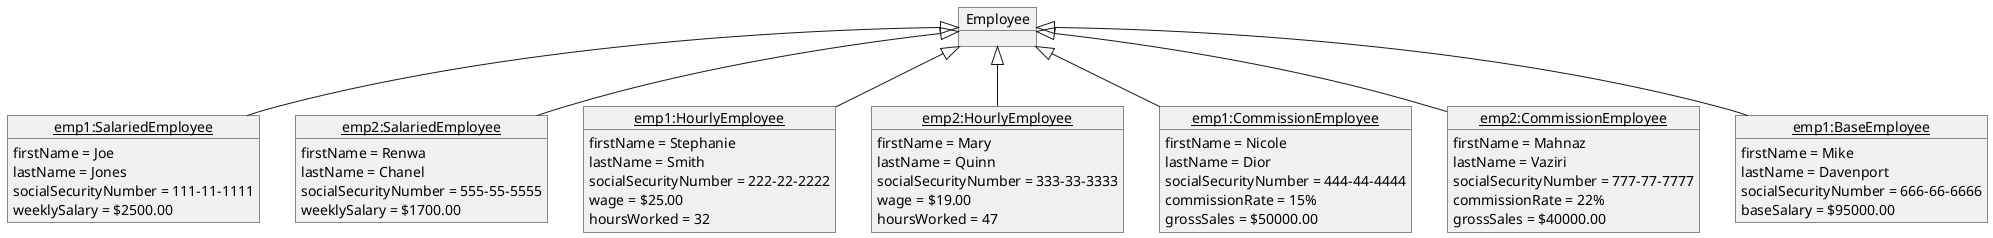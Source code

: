 @startuml

object Employee

object "<u>emp1:SalariedEmployee" as se {
    firstName = Joe
    lastName = Jones
    socialSecurityNumber = 111-11-1111
    weeklySalary = $2500.00
}

object "<u>emp2:SalariedEmployee" as se2 {
    firstName = Renwa
    lastName = Chanel
    socialSecurityNumber = 555-55-5555
    weeklySalary = $1700.00
}

object "<u>emp1:HourlyEmployee" as he {
    firstName = Stephanie
    lastName = Smith
    socialSecurityNumber = 222-22-2222
    wage = $25.00
    hoursWorked = 32
}

object "<u>emp2:HourlyEmployee" as he2 {
    firstName = Mary
    lastName = Quinn
    socialSecurityNumber = 333-33-3333
    wage = $19.00
    hoursWorked = 47
}

object "<u>emp1:CommissionEmployee" as ce {
    firstName = Nicole
    lastName = Dior
    socialSecurityNumber = 444-44-4444
    commissionRate = 15%
    grossSales = $50000.00
}

object "<u>emp2:CommissionEmployee" as ce2 {
    firstName = Mahnaz
    lastName = Vaziri
    socialSecurityNumber = 777-77-7777
    commissionRate = 22%
    grossSales = $40000.00
}

object "<u>emp1:BaseEmployee" as be {
    firstName = Mike
    lastName = Davenport
    socialSecurityNumber = 666-66-6666
    baseSalary = $95000.00
}

Employee <|-- se
Employee <|-- se2
Employee <|-- he
Employee <|-- he2
Employee <|-- ce
Employee <|-- ce2
Employee <|-- be

@enduml

